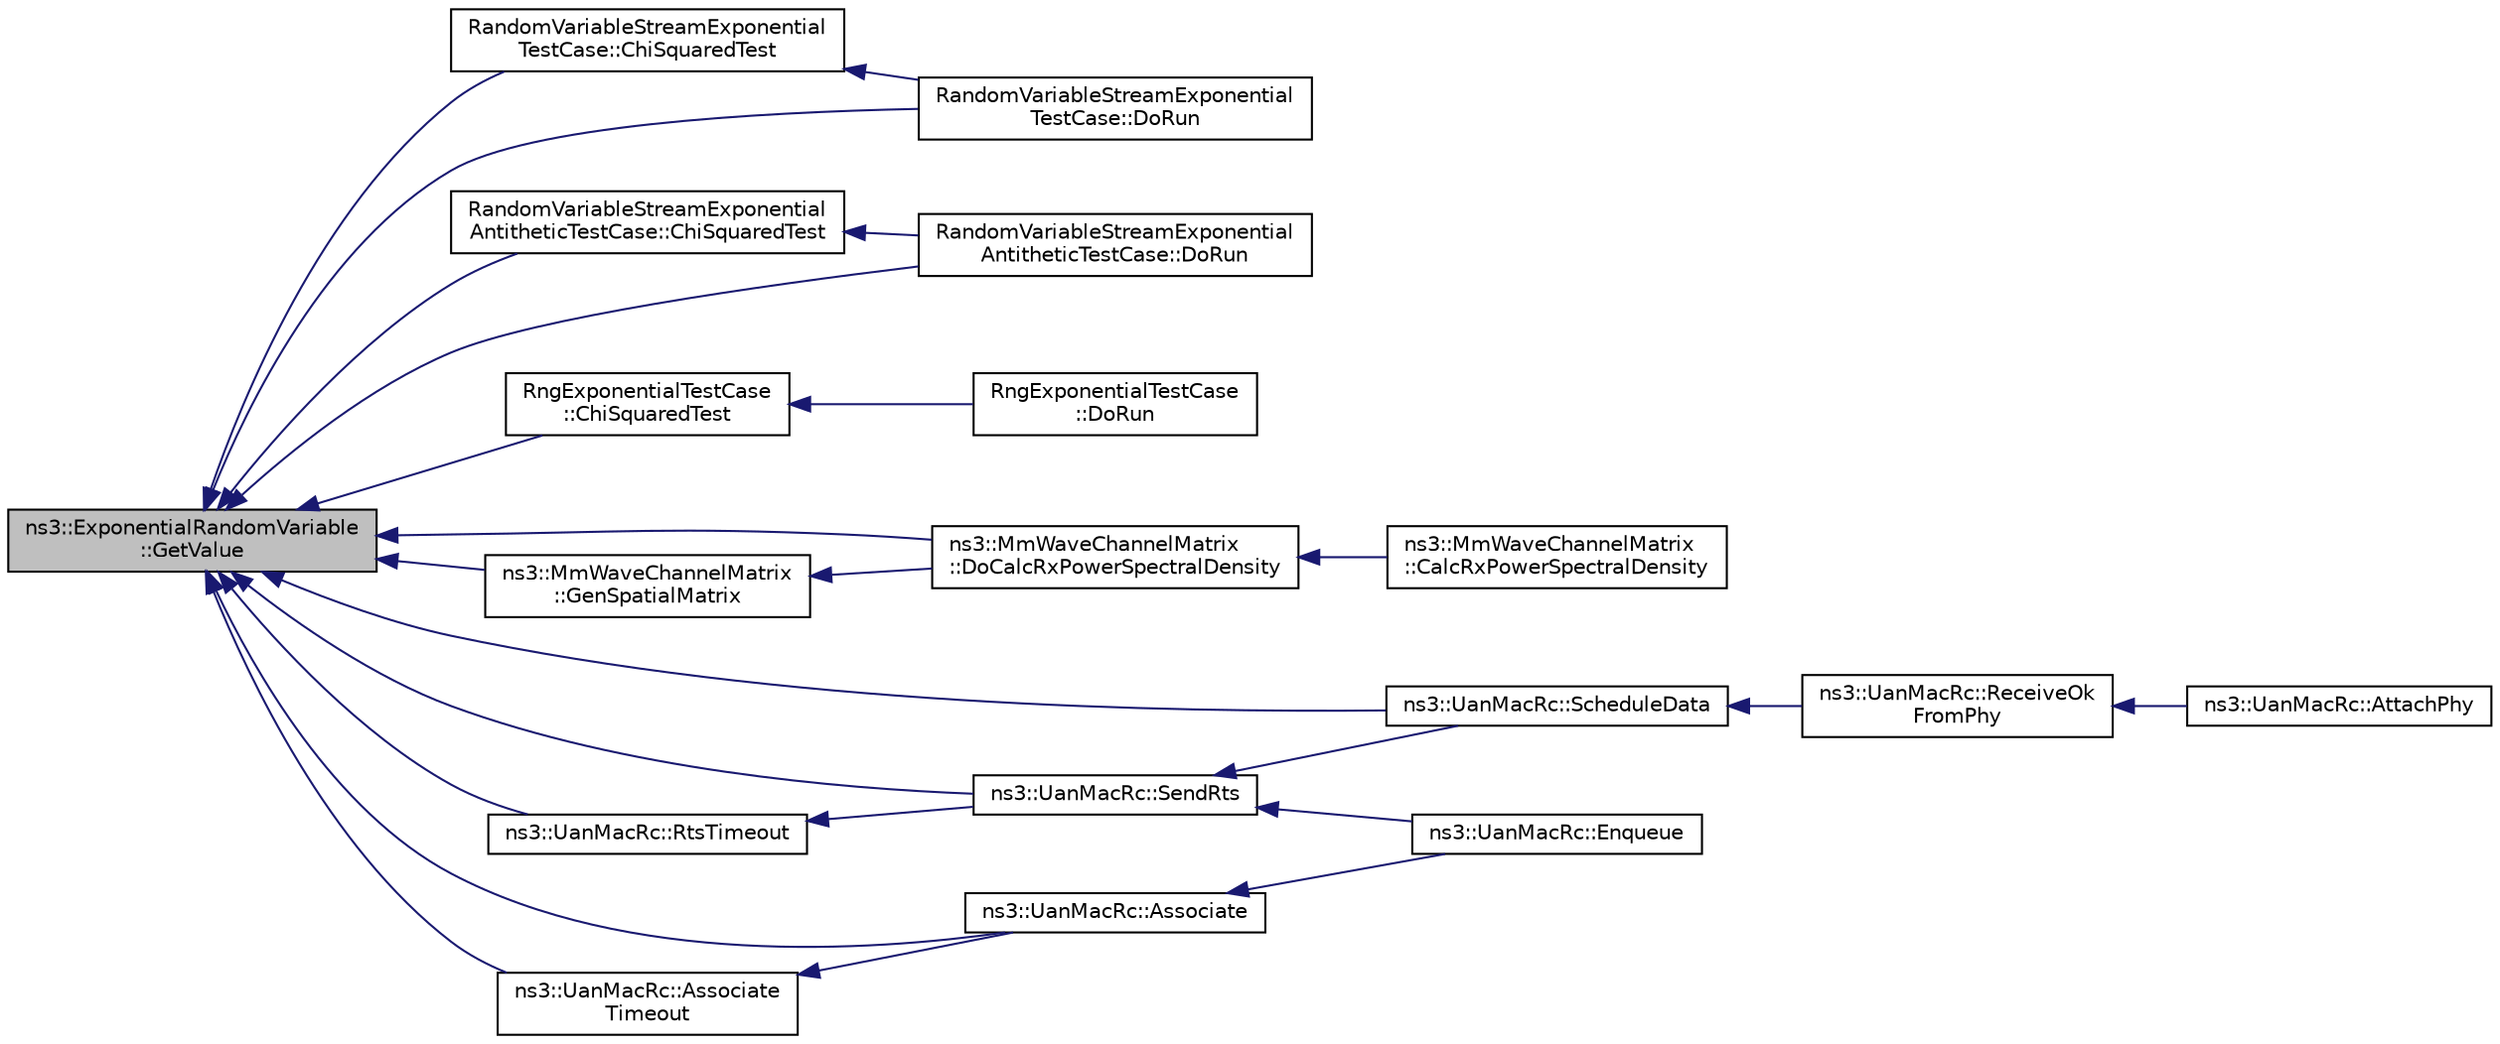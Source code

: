 digraph "ns3::ExponentialRandomVariable::GetValue"
{
  edge [fontname="Helvetica",fontsize="10",labelfontname="Helvetica",labelfontsize="10"];
  node [fontname="Helvetica",fontsize="10",shape=record];
  rankdir="LR";
  Node1 [label="ns3::ExponentialRandomVariable\l::GetValue",height=0.2,width=0.4,color="black", fillcolor="grey75", style="filled", fontcolor="black"];
  Node1 -> Node2 [dir="back",color="midnightblue",fontsize="10",style="solid"];
  Node2 [label="RandomVariableStreamExponential\lTestCase::ChiSquaredTest",height=0.2,width=0.4,color="black", fillcolor="white", style="filled",URL="$df/d79/classRandomVariableStreamExponentialTestCase.html#a2613351abbb33f766dd36dc2e9bfde62"];
  Node2 -> Node3 [dir="back",color="midnightblue",fontsize="10",style="solid"];
  Node3 [label="RandomVariableStreamExponential\lTestCase::DoRun",height=0.2,width=0.4,color="black", fillcolor="white", style="filled",URL="$df/d79/classRandomVariableStreamExponentialTestCase.html#a6470c9d2ff0b5da0f26f52cb60c4f05d",tooltip="Implementation to actually run this TestCase. "];
  Node1 -> Node3 [dir="back",color="midnightblue",fontsize="10",style="solid"];
  Node1 -> Node4 [dir="back",color="midnightblue",fontsize="10",style="solid"];
  Node4 [label="RandomVariableStreamExponential\lAntitheticTestCase::ChiSquaredTest",height=0.2,width=0.4,color="black", fillcolor="white", style="filled",URL="$de/dc5/classRandomVariableStreamExponentialAntitheticTestCase.html#a09f3e59c6175e60b09cfcb5ba650a86b"];
  Node4 -> Node5 [dir="back",color="midnightblue",fontsize="10",style="solid"];
  Node5 [label="RandomVariableStreamExponential\lAntitheticTestCase::DoRun",height=0.2,width=0.4,color="black", fillcolor="white", style="filled",URL="$de/dc5/classRandomVariableStreamExponentialAntitheticTestCase.html#af5b912b3fb0c143ff01538bc9a367c01",tooltip="Implementation to actually run this TestCase. "];
  Node1 -> Node5 [dir="back",color="midnightblue",fontsize="10",style="solid"];
  Node1 -> Node6 [dir="back",color="midnightblue",fontsize="10",style="solid"];
  Node6 [label="RngExponentialTestCase\l::ChiSquaredTest",height=0.2,width=0.4,color="black", fillcolor="white", style="filled",URL="$d7/dc1/classRngExponentialTestCase.html#a73e697e9720a2cbb13aa8eadbfe798ae"];
  Node6 -> Node7 [dir="back",color="midnightblue",fontsize="10",style="solid"];
  Node7 [label="RngExponentialTestCase\l::DoRun",height=0.2,width=0.4,color="black", fillcolor="white", style="filled",URL="$d7/dc1/classRngExponentialTestCase.html#a47cf97f51446dcc3f6ff962cf3842cc2",tooltip="Implementation to actually run this TestCase. "];
  Node1 -> Node8 [dir="back",color="midnightblue",fontsize="10",style="solid"];
  Node8 [label="ns3::MmWaveChannelMatrix\l::DoCalcRxPowerSpectralDensity",height=0.2,width=0.4,color="black", fillcolor="white", style="filled",URL="$d6/d57/classns3_1_1MmWaveChannelMatrix.html#a707a28baf614560635774d0994a656f3"];
  Node8 -> Node9 [dir="back",color="midnightblue",fontsize="10",style="solid"];
  Node9 [label="ns3::MmWaveChannelMatrix\l::CalcRxPowerSpectralDensity",height=0.2,width=0.4,color="black", fillcolor="white", style="filled",URL="$d6/d57/classns3_1_1MmWaveChannelMatrix.html#aa6524cfff31f5c6c2d8aca4915ff9f8d"];
  Node1 -> Node10 [dir="back",color="midnightblue",fontsize="10",style="solid"];
  Node10 [label="ns3::MmWaveChannelMatrix\l::GenSpatialMatrix",height=0.2,width=0.4,color="black", fillcolor="white", style="filled",URL="$d6/d57/classns3_1_1MmWaveChannelMatrix.html#a1395b9e11d00ccf0188e0b464a4b0fdb"];
  Node10 -> Node8 [dir="back",color="midnightblue",fontsize="10",style="solid"];
  Node1 -> Node11 [dir="back",color="midnightblue",fontsize="10",style="solid"];
  Node11 [label="ns3::UanMacRc::ScheduleData",height=0.2,width=0.4,color="black", fillcolor="white", style="filled",URL="$dd/d87/classns3_1_1UanMacRc.html#a050570db8ee60717b778e06a9b8b9e77"];
  Node11 -> Node12 [dir="back",color="midnightblue",fontsize="10",style="solid"];
  Node12 [label="ns3::UanMacRc::ReceiveOk\lFromPhy",height=0.2,width=0.4,color="black", fillcolor="white", style="filled",URL="$dd/d87/classns3_1_1UanMacRc.html#a04c4b6db8819b20151c8009553dbcd16"];
  Node12 -> Node13 [dir="back",color="midnightblue",fontsize="10",style="solid"];
  Node13 [label="ns3::UanMacRc::AttachPhy",height=0.2,width=0.4,color="black", fillcolor="white", style="filled",URL="$dd/d87/classns3_1_1UanMacRc.html#a389dcb7e687df088a34ac894e8637482"];
  Node1 -> Node14 [dir="back",color="midnightblue",fontsize="10",style="solid"];
  Node14 [label="ns3::UanMacRc::Associate",height=0.2,width=0.4,color="black", fillcolor="white", style="filled",URL="$dd/d87/classns3_1_1UanMacRc.html#ad0c89fbba2f362b7915cd33809cbad14"];
  Node14 -> Node15 [dir="back",color="midnightblue",fontsize="10",style="solid"];
  Node15 [label="ns3::UanMacRc::Enqueue",height=0.2,width=0.4,color="black", fillcolor="white", style="filled",URL="$dd/d87/classns3_1_1UanMacRc.html#a186aaab5a7b2881f87e14cfa0b6ed805"];
  Node1 -> Node16 [dir="back",color="midnightblue",fontsize="10",style="solid"];
  Node16 [label="ns3::UanMacRc::Associate\lTimeout",height=0.2,width=0.4,color="black", fillcolor="white", style="filled",URL="$dd/d87/classns3_1_1UanMacRc.html#af23682ff6db736c6a2c9eceae8252cd2"];
  Node16 -> Node14 [dir="back",color="midnightblue",fontsize="10",style="solid"];
  Node1 -> Node17 [dir="back",color="midnightblue",fontsize="10",style="solid"];
  Node17 [label="ns3::UanMacRc::SendRts",height=0.2,width=0.4,color="black", fillcolor="white", style="filled",URL="$dd/d87/classns3_1_1UanMacRc.html#a5bef59fd83813d602f41fad1b4345ff1"];
  Node17 -> Node15 [dir="back",color="midnightblue",fontsize="10",style="solid"];
  Node17 -> Node11 [dir="back",color="midnightblue",fontsize="10",style="solid"];
  Node1 -> Node18 [dir="back",color="midnightblue",fontsize="10",style="solid"];
  Node18 [label="ns3::UanMacRc::RtsTimeout",height=0.2,width=0.4,color="black", fillcolor="white", style="filled",URL="$dd/d87/classns3_1_1UanMacRc.html#af4520e133c4a7e82f718fc42eac63459"];
  Node18 -> Node17 [dir="back",color="midnightblue",fontsize="10",style="solid"];
}
